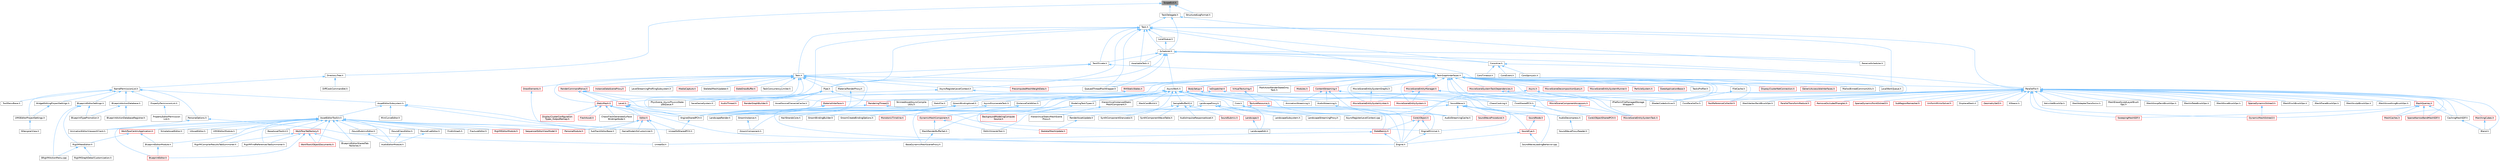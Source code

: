 digraph "ScopeExit.h"
{
 // INTERACTIVE_SVG=YES
 // LATEX_PDF_SIZE
  bgcolor="transparent";
  edge [fontname=Helvetica,fontsize=10,labelfontname=Helvetica,labelfontsize=10];
  node [fontname=Helvetica,fontsize=10,shape=box,height=0.2,width=0.4];
  Node1 [id="Node000001",label="ScopeExit.h",height=0.2,width=0.4,color="gray40", fillcolor="grey60", style="filled", fontcolor="black",tooltip=" "];
  Node1 -> Node2 [id="edge1_Node000001_Node000002",dir="back",color="steelblue1",style="solid",tooltip=" "];
  Node2 [id="Node000002",label="DirectoryTree.h",height=0.2,width=0.4,color="grey40", fillcolor="white", style="filled",URL="$de/d6a/DirectoryTree_8h.html",tooltip=" "];
  Node2 -> Node3 [id="edge2_Node000002_Node000003",dir="back",color="steelblue1",style="solid",tooltip=" "];
  Node3 [id="Node000003",label="DiffCookCommandlet.h",height=0.2,width=0.4,color="grey40", fillcolor="white", style="filled",URL="$d9/d77/DiffCookCommandlet_8h.html",tooltip=" "];
  Node2 -> Node4 [id="edge3_Node000002_Node000004",dir="back",color="steelblue1",style="solid",tooltip=" "];
  Node4 [id="Node000004",label="NamePermissionList.h",height=0.2,width=0.4,color="grey40", fillcolor="white", style="filled",URL="$da/de8/NamePermissionList_8h.html",tooltip=" "];
  Node4 -> Node5 [id="edge4_Node000004_Node000005",dir="back",color="steelblue1",style="solid",tooltip=" "];
  Node5 [id="Node000005",label="AssetEditorSubsystem.h",height=0.2,width=0.4,color="grey40", fillcolor="white", style="filled",URL="$d3/daa/AssetEditorSubsystem_8h.html",tooltip=" "];
  Node5 -> Node6 [id="edge5_Node000005_Node000006",dir="back",color="steelblue1",style="solid",tooltip=" "];
  Node6 [id="Node000006",label="AssetEditorToolkit.h",height=0.2,width=0.4,color="grey40", fillcolor="white", style="filled",URL="$d9/d8b/AssetEditorToolkit_8h.html",tooltip=" "];
  Node6 -> Node7 [id="edge6_Node000006_Node000007",dir="back",color="steelblue1",style="solid",tooltip=" "];
  Node7 [id="Node000007",label="AnimationEditorViewportClient.h",height=0.2,width=0.4,color="grey40", fillcolor="white", style="filled",URL="$d1/d45/AnimationEditorViewportClient_8h.html",tooltip=" "];
  Node6 -> Node8 [id="edge7_Node000006_Node000008",dir="back",color="steelblue1",style="solid",tooltip=" "];
  Node8 [id="Node000008",label="AudioEditorModule.h",height=0.2,width=0.4,color="grey40", fillcolor="white", style="filled",URL="$d4/d28/AudioEditorModule_8h.html",tooltip=" "];
  Node6 -> Node9 [id="edge8_Node000006_Node000009",dir="back",color="steelblue1",style="solid",tooltip=" "];
  Node9 [id="Node000009",label="BaseAssetToolkit.h",height=0.2,width=0.4,color="grey40", fillcolor="white", style="filled",URL="$d4/d85/BaseAssetToolkit_8h.html",tooltip=" "];
  Node6 -> Node10 [id="edge9_Node000006_Node000010",dir="back",color="steelblue1",style="solid",tooltip=" "];
  Node10 [id="Node000010",label="BlueprintEditor.h",height=0.2,width=0.4,color="red", fillcolor="#FFF0F0", style="filled",URL="$df/d7d/BlueprintEditor_8h.html",tooltip=" "];
  Node6 -> Node23 [id="edge10_Node000006_Node000023",dir="back",color="steelblue1",style="solid",tooltip=" "];
  Node23 [id="Node000023",label="BlueprintEditorModule.h",height=0.2,width=0.4,color="grey40", fillcolor="white", style="filled",URL="$df/d39/BlueprintEditorModule_8h.html",tooltip=" "];
  Node23 -> Node10 [id="edge11_Node000023_Node000010",dir="back",color="steelblue1",style="solid",tooltip=" "];
  Node6 -> Node24 [id="edge12_Node000006_Node000024",dir="back",color="steelblue1",style="solid",tooltip=" "];
  Node24 [id="Node000024",label="BlueprintEditorSharedTab\lFactories.h",height=0.2,width=0.4,color="grey40", fillcolor="white", style="filled",URL="$d3/d15/BlueprintEditorSharedTabFactories_8h.html",tooltip=" "];
  Node6 -> Node25 [id="edge13_Node000006_Node000025",dir="back",color="steelblue1",style="solid",tooltip=" "];
  Node25 [id="Node000025",label="FindInGraph.h",height=0.2,width=0.4,color="grey40", fillcolor="white", style="filled",URL="$de/d36/FindInGraph_8h.html",tooltip=" "];
  Node6 -> Node26 [id="edge14_Node000006_Node000026",dir="back",color="steelblue1",style="solid",tooltip=" "];
  Node26 [id="Node000026",label="FractureEditor.h",height=0.2,width=0.4,color="grey40", fillcolor="white", style="filled",URL="$db/df2/FractureEditor_8h.html",tooltip=" "];
  Node6 -> Node27 [id="edge15_Node000006_Node000027",dir="back",color="steelblue1",style="solid",tooltip=" "];
  Node27 [id="Node000027",label="ISoundClassEditor.h",height=0.2,width=0.4,color="grey40", fillcolor="white", style="filled",URL="$de/db1/ISoundClassEditor_8h.html",tooltip=" "];
  Node27 -> Node8 [id="edge16_Node000027_Node000008",dir="back",color="steelblue1",style="solid",tooltip=" "];
  Node6 -> Node28 [id="edge17_Node000006_Node000028",dir="back",color="steelblue1",style="solid",tooltip=" "];
  Node28 [id="Node000028",label="ISoundCueEditor.h",height=0.2,width=0.4,color="grey40", fillcolor="white", style="filled",URL="$d6/d6a/ISoundCueEditor_8h.html",tooltip=" "];
  Node28 -> Node8 [id="edge18_Node000028_Node000008",dir="back",color="steelblue1",style="solid",tooltip=" "];
  Node6 -> Node29 [id="edge19_Node000006_Node000029",dir="back",color="steelblue1",style="solid",tooltip=" "];
  Node29 [id="Node000029",label="ISoundSubmixEditor.h",height=0.2,width=0.4,color="grey40", fillcolor="white", style="filled",URL="$dd/dca/ISoundSubmixEditor_8h.html",tooltip=" "];
  Node29 -> Node8 [id="edge20_Node000029_Node000008",dir="back",color="steelblue1",style="solid",tooltip=" "];
  Node6 -> Node30 [id="edge21_Node000006_Node000030",dir="back",color="steelblue1",style="solid",tooltip=" "];
  Node30 [id="Node000030",label="PersonaModule.h",height=0.2,width=0.4,color="red", fillcolor="#FFF0F0", style="filled",URL="$de/d74/PersonaModule_8h.html",tooltip=" "];
  Node6 -> Node32 [id="edge22_Node000006_Node000032",dir="back",color="steelblue1",style="solid",tooltip=" "];
  Node32 [id="Node000032",label="RigVMCompilerResultsTabSummoner.h",height=0.2,width=0.4,color="grey40", fillcolor="white", style="filled",URL="$dd/d05/RigVMCompilerResultsTabSummoner_8h.html",tooltip=" "];
  Node6 -> Node33 [id="edge23_Node000006_Node000033",dir="back",color="steelblue1",style="solid",tooltip=" "];
  Node33 [id="Node000033",label="RigVMEditorModule.h",height=0.2,width=0.4,color="red", fillcolor="#FFF0F0", style="filled",URL="$df/d47/RigVMEditorModule_8h.html",tooltip=" "];
  Node6 -> Node39 [id="edge24_Node000006_Node000039",dir="back",color="steelblue1",style="solid",tooltip=" "];
  Node39 [id="Node000039",label="RigVMFindReferencesTabSummoner.h",height=0.2,width=0.4,color="grey40", fillcolor="white", style="filled",URL="$d5/d7d/RigVMFindReferencesTabSummoner_8h.html",tooltip=" "];
  Node6 -> Node40 [id="edge25_Node000006_Node000040",dir="back",color="steelblue1",style="solid",tooltip=" "];
  Node40 [id="Node000040",label="SequencerEditorViewModel.h",height=0.2,width=0.4,color="red", fillcolor="#FFF0F0", style="filled",URL="$da/d57/SequencerEditorViewModel_8h.html",tooltip=" "];
  Node6 -> Node50 [id="edge26_Node000006_Node000050",dir="back",color="steelblue1",style="solid",tooltip=" "];
  Node50 [id="Node000050",label="SimpleAssetEditor.h",height=0.2,width=0.4,color="grey40", fillcolor="white", style="filled",URL="$da/d6e/SimpleAssetEditor_8h.html",tooltip=" "];
  Node6 -> Node51 [id="edge27_Node000006_Node000051",dir="back",color="steelblue1",style="solid",tooltip=" "];
  Node51 [id="Node000051",label="UAssetEditor.h",height=0.2,width=0.4,color="grey40", fillcolor="white", style="filled",URL="$da/dda/UAssetEditor_8h.html",tooltip=" "];
  Node6 -> Node52 [id="edge28_Node000006_Node000052",dir="back",color="steelblue1",style="solid",tooltip=" "];
  Node52 [id="Node000052",label="UMGEditorModule.h",height=0.2,width=0.4,color="grey40", fillcolor="white", style="filled",URL="$db/d6a/UMGEditorModule_8h.html",tooltip=" "];
  Node6 -> Node53 [id="edge29_Node000006_Node000053",dir="back",color="steelblue1",style="solid",tooltip=" "];
  Node53 [id="Node000053",label="UnrealEdSharedPCH.h",height=0.2,width=0.4,color="grey40", fillcolor="white", style="filled",URL="$d1/de6/UnrealEdSharedPCH_8h.html",tooltip=" "];
  Node6 -> Node54 [id="edge30_Node000006_Node000054",dir="back",color="steelblue1",style="solid",tooltip=" "];
  Node54 [id="Node000054",label="WorkflowCentricApplication.h",height=0.2,width=0.4,color="red", fillcolor="#FFF0F0", style="filled",URL="$dc/dc7/WorkflowCentricApplication_8h.html",tooltip=" "];
  Node54 -> Node23 [id="edge31_Node000054_Node000023",dir="back",color="steelblue1",style="solid",tooltip=" "];
  Node54 -> Node35 [id="edge32_Node000054_Node000035",dir="back",color="steelblue1",style="solid",tooltip=" "];
  Node35 [id="Node000035",label="RigVMNewEditor.h",height=0.2,width=0.4,color="grey40", fillcolor="white", style="filled",URL="$df/dd1/RigVMNewEditor_8h.html",tooltip=" "];
  Node35 -> Node36 [id="edge33_Node000035_Node000036",dir="back",color="steelblue1",style="solid",tooltip=" "];
  Node36 [id="Node000036",label="RigVMGraphDetailCustomization.h",height=0.2,width=0.4,color="grey40", fillcolor="white", style="filled",URL="$da/d8c/RigVMGraphDetailCustomization_8h.html",tooltip=" "];
  Node35 -> Node37 [id="edge34_Node000035_Node000037",dir="back",color="steelblue1",style="solid",tooltip=" "];
  Node37 [id="Node000037",label="SRigVMActionMenu.cpp",height=0.2,width=0.4,color="grey40", fillcolor="white", style="filled",URL="$dc/d4c/SRigVMActionMenu_8cpp.html",tooltip=" "];
  Node6 -> Node57 [id="edge35_Node000006_Node000057",dir="back",color="steelblue1",style="solid",tooltip=" "];
  Node57 [id="Node000057",label="WorkflowTabFactory.h",height=0.2,width=0.4,color="red", fillcolor="#FFF0F0", style="filled",URL="$d9/dfb/WorkflowTabFactory_8h.html",tooltip=" "];
  Node57 -> Node10 [id="edge36_Node000057_Node000010",dir="back",color="steelblue1",style="solid",tooltip=" "];
  Node57 -> Node24 [id="edge37_Node000057_Node000024",dir="back",color="steelblue1",style="solid",tooltip=" "];
  Node57 -> Node32 [id="edge38_Node000057_Node000032",dir="back",color="steelblue1",style="solid",tooltip=" "];
  Node57 -> Node39 [id="edge39_Node000057_Node000039",dir="back",color="steelblue1",style="solid",tooltip=" "];
  Node57 -> Node64 [id="edge40_Node000057_Node000064",dir="back",color="steelblue1",style="solid",tooltip=" "];
  Node64 [id="Node000064",label="WorkflowUObjectDocuments.h",height=0.2,width=0.4,color="red", fillcolor="#FFF0F0", style="filled",URL="$d1/db5/WorkflowUObjectDocuments_8h.html",tooltip=" "];
  Node6 -> Node64 [id="edge41_Node000006_Node000064",dir="back",color="steelblue1",style="solid",tooltip=" "];
  Node5 -> Node66 [id="edge42_Node000005_Node000066",dir="back",color="steelblue1",style="solid",tooltip=" "];
  Node66 [id="Node000066",label="GameModeInfoCustomizer.h",height=0.2,width=0.4,color="grey40", fillcolor="white", style="filled",URL="$d5/df3/GameModeInfoCustomizer_8h.html",tooltip=" "];
  Node5 -> Node67 [id="edge43_Node000005_Node000067",dir="back",color="steelblue1",style="solid",tooltip=" "];
  Node67 [id="Node000067",label="MiniCurveEditor.h",height=0.2,width=0.4,color="grey40", fillcolor="white", style="filled",URL="$d7/dad/MiniCurveEditor_8h.html",tooltip=" "];
  Node5 -> Node68 [id="edge44_Node000005_Node000068",dir="back",color="steelblue1",style="solid",tooltip=" "];
  Node68 [id="Node000068",label="SubTrackEditorBase.h",height=0.2,width=0.4,color="grey40", fillcolor="white", style="filled",URL="$db/d33/SubTrackEditorBase_8h.html",tooltip=" "];
  Node4 -> Node69 [id="edge45_Node000004_Node000069",dir="back",color="steelblue1",style="solid",tooltip=" "];
  Node69 [id="Node000069",label="BlueprintActionDatabase.h",height=0.2,width=0.4,color="grey40", fillcolor="white", style="filled",URL="$d4/dae/BlueprintActionDatabase_8h.html",tooltip=" "];
  Node69 -> Node70 [id="edge46_Node000069_Node000070",dir="back",color="steelblue1",style="solid",tooltip=" "];
  Node70 [id="Node000070",label="BlueprintActionDatabaseRegistrar.h",height=0.2,width=0.4,color="grey40", fillcolor="white", style="filled",URL="$d5/d5d/BlueprintActionDatabaseRegistrar_8h.html",tooltip=" "];
  Node69 -> Node71 [id="edge47_Node000069_Node000071",dir="back",color="steelblue1",style="solid",tooltip=" "];
  Node71 [id="Node000071",label="BlueprintTypePromotion.h",height=0.2,width=0.4,color="grey40", fillcolor="white", style="filled",URL="$d2/d23/BlueprintTypePromotion_8h.html",tooltip=" "];
  Node4 -> Node72 [id="edge48_Node000004_Node000072",dir="back",color="steelblue1",style="solid",tooltip=" "];
  Node72 [id="Node000072",label="BlueprintEditorSettings.h",height=0.2,width=0.4,color="grey40", fillcolor="white", style="filled",URL="$d4/dbc/BlueprintEditorSettings_8h.html",tooltip=" "];
  Node72 -> Node71 [id="edge49_Node000072_Node000071",dir="back",color="steelblue1",style="solid",tooltip=" "];
  Node72 -> Node35 [id="edge50_Node000072_Node000035",dir="back",color="steelblue1",style="solid",tooltip=" "];
  Node72 -> Node37 [id="edge51_Node000072_Node000037",dir="back",color="steelblue1",style="solid",tooltip=" "];
  Node4 -> Node73 [id="edge52_Node000004_Node000073",dir="back",color="steelblue1",style="solid",tooltip=" "];
  Node73 [id="Node000073",label="PersonaOptions.h",height=0.2,width=0.4,color="grey40", fillcolor="white", style="filled",URL="$dd/d43/PersonaOptions_8h.html",tooltip=" "];
  Node73 -> Node7 [id="edge53_Node000073_Node000007",dir="back",color="steelblue1",style="solid",tooltip=" "];
  Node73 -> Node74 [id="edge54_Node000073_Node000074",dir="back",color="steelblue1",style="solid",tooltip=" "];
  Node74 [id="Node000074",label="UnrealEd.h",height=0.2,width=0.4,color="grey40", fillcolor="white", style="filled",URL="$d2/d5f/UnrealEd_8h.html",tooltip=" "];
  Node4 -> Node75 [id="edge55_Node000004_Node000075",dir="back",color="steelblue1",style="solid",tooltip=" "];
  Node75 [id="Node000075",label="PropertyPermissionList.h",height=0.2,width=0.4,color="grey40", fillcolor="white", style="filled",URL="$d8/d27/PropertyPermissionList_8h.html",tooltip=" "];
  Node75 -> Node76 [id="edge56_Node000075_Node000076",dir="back",color="steelblue1",style="solid",tooltip=" "];
  Node76 [id="Node000076",label="PropertyEditorPermission\lList.h",height=0.2,width=0.4,color="grey40", fillcolor="white", style="filled",URL="$d5/d40/PropertyEditorPermissionList_8h.html",tooltip=" "];
  Node4 -> Node77 [id="edge57_Node000004_Node000077",dir="back",color="steelblue1",style="solid",tooltip=" "];
  Node77 [id="Node000077",label="ToolMenuBase.h",height=0.2,width=0.4,color="grey40", fillcolor="white", style="filled",URL="$d8/df2/ToolMenuBase_8h.html",tooltip=" "];
  Node4 -> Node78 [id="edge58_Node000004_Node000078",dir="back",color="steelblue1",style="solid",tooltip=" "];
  Node78 [id="Node000078",label="UMGEditorProjectSettings.h",height=0.2,width=0.4,color="grey40", fillcolor="white", style="filled",URL="$d8/de0/UMGEditorProjectSettings_8h.html",tooltip=" "];
  Node78 -> Node21 [id="edge59_Node000078_Node000021",dir="back",color="steelblue1",style="solid",tooltip=" "];
  Node21 [id="Node000021",label="SDesignerView.h",height=0.2,width=0.4,color="grey40", fillcolor="white", style="filled",URL="$d2/d14/SDesignerView_8h.html",tooltip=" "];
  Node4 -> Node79 [id="edge60_Node000004_Node000079",dir="back",color="steelblue1",style="solid",tooltip=" "];
  Node79 [id="Node000079",label="WidgetEditingProjectSettings.h",height=0.2,width=0.4,color="grey40", fillcolor="white", style="filled",URL="$d1/dd5/WidgetEditingProjectSettings_8h.html",tooltip=" "];
  Node79 -> Node78 [id="edge61_Node000079_Node000078",dir="back",color="steelblue1",style="solid",tooltip=" "];
  Node1 -> Node80 [id="edge62_Node000001_Node000080",dir="back",color="steelblue1",style="solid",tooltip=" "];
  Node80 [id="Node000080",label="StructuredLogFormat.h",height=0.2,width=0.4,color="grey40", fillcolor="white", style="filled",URL="$d6/d3c/StructuredLogFormat_8h.html",tooltip=" "];
  Node1 -> Node81 [id="edge63_Node000001_Node000081",dir="back",color="steelblue1",style="solid",tooltip=" "];
  Node81 [id="Node000081",label="TaskDelegate.h",height=0.2,width=0.4,color="grey40", fillcolor="white", style="filled",URL="$de/db1/TaskDelegate_8h.html",tooltip=" "];
  Node81 -> Node82 [id="edge64_Node000081_Node000082",dir="back",color="steelblue1",style="solid",tooltip=" "];
  Node82 [id="Node000082",label="ReserveScheduler.h",height=0.2,width=0.4,color="grey40", fillcolor="white", style="filled",URL="$d3/dac/ReserveScheduler_8h.html",tooltip=" "];
  Node81 -> Node83 [id="edge65_Node000081_Node000083",dir="back",color="steelblue1",style="solid",tooltip=" "];
  Node83 [id="Node000083",label="Scheduler.h",height=0.2,width=0.4,color="grey40", fillcolor="white", style="filled",URL="$d7/d7f/Scheduler_8h.html",tooltip=" "];
  Node83 -> Node84 [id="edge66_Node000083_Node000084",dir="back",color="steelblue1",style="solid",tooltip=" "];
  Node84 [id="Node000084",label="AsyncWork.h",height=0.2,width=0.4,color="grey40", fillcolor="white", style="filled",URL="$da/d9a/AsyncWork_8h.html",tooltip=" "];
  Node84 -> Node85 [id="edge67_Node000084_Node000085",dir="back",color="steelblue1",style="solid",tooltip=" "];
  Node85 [id="Node000085",label="AnimationStreaming.h",height=0.2,width=0.4,color="grey40", fillcolor="white", style="filled",URL="$d5/d44/AnimationStreaming_8h.html",tooltip=" "];
  Node84 -> Node86 [id="edge68_Node000084_Node000086",dir="back",color="steelblue1",style="solid",tooltip=" "];
  Node86 [id="Node000086",label="AsyncEnumerateTask.h",height=0.2,width=0.4,color="grey40", fillcolor="white", style="filled",URL="$d5/d71/AsyncEnumerateTask_8h.html",tooltip=" "];
  Node86 -> Node87 [id="edge69_Node000086_Node000087",dir="back",color="steelblue1",style="solid",tooltip=" "];
  Node87 [id="Node000087",label="MonotonicTimeline.h",height=0.2,width=0.4,color="red", fillcolor="#FFF0F0", style="filled",URL="$d9/dfd/MonotonicTimeline_8h.html",tooltip=" "];
  Node84 -> Node89 [id="edge70_Node000084_Node000089",dir="back",color="steelblue1",style="solid",tooltip=" "];
  Node89 [id="Node000089",label="AudioDecompress.h",height=0.2,width=0.4,color="grey40", fillcolor="white", style="filled",URL="$d9/dfd/AudioDecompress_8h.html",tooltip=" "];
  Node89 -> Node90 [id="edge71_Node000089_Node000090",dir="back",color="steelblue1",style="solid",tooltip=" "];
  Node90 [id="Node000090",label="SoundWaveProxyReader.h",height=0.2,width=0.4,color="grey40", fillcolor="white", style="filled",URL="$d1/d23/SoundWaveProxyReader_8h.html",tooltip=" "];
  Node84 -> Node91 [id="edge72_Node000084_Node000091",dir="back",color="steelblue1",style="solid",tooltip=" "];
  Node91 [id="Node000091",label="AudioStreaming.h",height=0.2,width=0.4,color="grey40", fillcolor="white", style="filled",URL="$db/d37/AudioStreaming_8h.html",tooltip=" "];
  Node91 -> Node92 [id="edge73_Node000091_Node000092",dir="back",color="steelblue1",style="solid",tooltip=" "];
  Node92 [id="Node000092",label="AudioStreamingCache.h",height=0.2,width=0.4,color="grey40", fillcolor="white", style="filled",URL="$d2/dc1/AudioStreamingCache_8h.html",tooltip=" "];
  Node84 -> Node92 [id="edge74_Node000084_Node000092",dir="back",color="steelblue1",style="solid",tooltip=" "];
  Node84 -> Node93 [id="edge75_Node000084_Node000093",dir="back",color="steelblue1",style="solid",tooltip=" "];
  Node93 [id="Node000093",label="Core.h",height=0.2,width=0.4,color="grey40", fillcolor="white", style="filled",URL="$d6/dd7/Core_8h.html",tooltip=" "];
  Node93 -> Node94 [id="edge76_Node000093_Node000094",dir="back",color="steelblue1",style="solid",tooltip=" "];
  Node94 [id="Node000094",label="CoreUObject.h",height=0.2,width=0.4,color="red", fillcolor="#FFF0F0", style="filled",URL="$d0/ded/CoreUObject_8h.html",tooltip=" "];
  Node94 -> Node95 [id="edge77_Node000094_Node000095",dir="back",color="steelblue1",style="solid",tooltip=" "];
  Node95 [id="Node000095",label="Engine.h",height=0.2,width=0.4,color="grey40", fillcolor="white", style="filled",URL="$d1/d34/Public_2Engine_8h.html",tooltip=" "];
  Node94 -> Node96 [id="edge78_Node000094_Node000096",dir="back",color="steelblue1",style="solid",tooltip=" "];
  Node96 [id="Node000096",label="EngineMinimal.h",height=0.2,width=0.4,color="grey40", fillcolor="white", style="filled",URL="$d0/d2c/EngineMinimal_8h.html",tooltip=" "];
  Node96 -> Node95 [id="edge79_Node000096_Node000095",dir="back",color="steelblue1",style="solid",tooltip=" "];
  Node94 -> Node97 [id="edge80_Node000094_Node000097",dir="back",color="steelblue1",style="solid",tooltip=" "];
  Node97 [id="Node000097",label="SlateBasics.h",height=0.2,width=0.4,color="red", fillcolor="#FFF0F0", style="filled",URL="$da/d2f/SlateBasics_8h.html",tooltip=" "];
  Node97 -> Node95 [id="edge81_Node000097_Node000095",dir="back",color="steelblue1",style="solid",tooltip=" "];
  Node97 -> Node74 [id="edge82_Node000097_Node000074",dir="back",color="steelblue1",style="solid",tooltip=" "];
  Node93 -> Node95 [id="edge83_Node000093_Node000095",dir="back",color="steelblue1",style="solid",tooltip=" "];
  Node93 -> Node97 [id="edge84_Node000093_Node000097",dir="back",color="steelblue1",style="solid",tooltip=" "];
  Node84 -> Node101 [id="edge85_Node000084_Node000101",dir="back",color="steelblue1",style="solid",tooltip=" "];
  Node101 [id="Node000101",label="CoreSharedPCH.h",height=0.2,width=0.4,color="grey40", fillcolor="white", style="filled",URL="$d8/de5/CoreSharedPCH_8h.html",tooltip=" "];
  Node101 -> Node102 [id="edge86_Node000101_Node000102",dir="back",color="steelblue1",style="solid",tooltip=" "];
  Node102 [id="Node000102",label="CoreUObjectSharedPCH.h",height=0.2,width=0.4,color="red", fillcolor="#FFF0F0", style="filled",URL="$de/d2f/CoreUObjectSharedPCH_8h.html",tooltip=" "];
  Node84 -> Node105 [id="edge87_Node000084_Node000105",dir="back",color="steelblue1",style="solid",tooltip=" "];
  Node105 [id="Node000105",label="DistanceFieldAtlas.h",height=0.2,width=0.4,color="grey40", fillcolor="white", style="filled",URL="$df/def/DistanceFieldAtlas_8h.html",tooltip=" "];
  Node105 -> Node106 [id="edge88_Node000105_Node000106",dir="back",color="steelblue1",style="solid",tooltip=" "];
  Node106 [id="Node000106",label="BaseDynamicMeshSceneProxy.h",height=0.2,width=0.4,color="grey40", fillcolor="white", style="filled",URL="$d2/dee/BaseDynamicMeshSceneProxy_8h.html",tooltip=" "];
  Node105 -> Node107 [id="edge89_Node000105_Node000107",dir="back",color="steelblue1",style="solid",tooltip=" "];
  Node107 [id="Node000107",label="DynamicMeshComponent.h",height=0.2,width=0.4,color="red", fillcolor="#FFF0F0", style="filled",URL="$d8/d66/DynamicMeshComponent_8h.html",tooltip=" "];
  Node107 -> Node117 [id="edge90_Node000107_Node000117",dir="back",color="steelblue1",style="solid",tooltip=" "];
  Node117 [id="Node000117",label="EditUVIslandsTool.h",height=0.2,width=0.4,color="grey40", fillcolor="white", style="filled",URL="$d0/de4/EditUVIslandsTool_8h.html",tooltip=" "];
  Node107 -> Node119 [id="edge91_Node000107_Node000119",dir="back",color="steelblue1",style="solid",tooltip=" "];
  Node119 [id="Node000119",label="MeshRenderBufferSet.h",height=0.2,width=0.4,color="grey40", fillcolor="white", style="filled",URL="$de/dc2/MeshRenderBufferSet_8h.html",tooltip=" "];
  Node119 -> Node106 [id="edge92_Node000119_Node000106",dir="back",color="steelblue1",style="solid",tooltip=" "];
  Node84 -> Node179 [id="edge93_Node000084_Node000179",dir="back",color="steelblue1",style="solid",tooltip=" "];
  Node179 [id="Node000179",label="GroomBindingAsset.h",height=0.2,width=0.4,color="grey40", fillcolor="white", style="filled",URL="$de/d26/GroomBindingAsset_8h.html",tooltip=" "];
  Node179 -> Node180 [id="edge94_Node000179_Node000180",dir="back",color="steelblue1",style="solid",tooltip=" "];
  Node180 [id="Node000180",label="GroomBindingBuilder.h",height=0.2,width=0.4,color="grey40", fillcolor="white", style="filled",URL="$d2/d2f/GroomBindingBuilder_8h.html",tooltip=" "];
  Node179 -> Node181 [id="edge95_Node000179_Node000181",dir="back",color="steelblue1",style="solid",tooltip=" "];
  Node181 [id="Node000181",label="GroomComponent.h",height=0.2,width=0.4,color="grey40", fillcolor="white", style="filled",URL="$de/d2e/GroomComponent_8h.html",tooltip=" "];
  Node179 -> Node182 [id="edge96_Node000179_Node000182",dir="back",color="steelblue1",style="solid",tooltip=" "];
  Node182 [id="Node000182",label="GroomCreateBindingOptions.h",height=0.2,width=0.4,color="grey40", fillcolor="white", style="filled",URL="$d5/dba/GroomCreateBindingOptions_8h.html",tooltip=" "];
  Node179 -> Node183 [id="edge97_Node000179_Node000183",dir="back",color="steelblue1",style="solid",tooltip=" "];
  Node183 [id="Node000183",label="GroomInstance.h",height=0.2,width=0.4,color="grey40", fillcolor="white", style="filled",URL="$dd/d47/GroomInstance_8h.html",tooltip=" "];
  Node183 -> Node181 [id="edge98_Node000183_Node000181",dir="back",color="steelblue1",style="solid",tooltip=" "];
  Node179 -> Node184 [id="edge99_Node000179_Node000184",dir="back",color="steelblue1",style="solid",tooltip=" "];
  Node184 [id="Node000184",label="HairStrandsCore.h",height=0.2,width=0.4,color="grey40", fillcolor="white", style="filled",URL="$d7/def/HairStrandsCore_8h.html",tooltip=" "];
  Node84 -> Node185 [id="edge100_Node000084_Node000185",dir="back",color="steelblue1",style="solid",tooltip=" "];
  Node185 [id="Node000185",label="HierarchicalInstancedStatic\lMeshComponent.h",height=0.2,width=0.4,color="grey40", fillcolor="white", style="filled",URL="$d3/ddb/HierarchicalInstancedStaticMeshComponent_8h.html",tooltip=" "];
  Node185 -> Node186 [id="edge101_Node000185_Node000186",dir="back",color="steelblue1",style="solid",tooltip=" "];
  Node186 [id="Node000186",label="HierarchicalStaticMeshScene\lProxy.h",height=0.2,width=0.4,color="grey40", fillcolor="white", style="filled",URL="$d3/d4d/HierarchicalStaticMeshSceneProxy_8h.html",tooltip=" "];
  Node84 -> Node187 [id="edge102_Node000084_Node000187",dir="back",color="steelblue1",style="solid",tooltip=" "];
  Node187 [id="Node000187",label="LandscapeProxy.h",height=0.2,width=0.4,color="grey40", fillcolor="white", style="filled",URL="$db/dae/LandscapeProxy_8h.html",tooltip=" "];
  Node187 -> Node188 [id="edge103_Node000187_Node000188",dir="back",color="steelblue1",style="solid",tooltip=" "];
  Node188 [id="Node000188",label="Landscape.h",height=0.2,width=0.4,color="red", fillcolor="#FFF0F0", style="filled",URL="$d5/dd6/Landscape_8h.html",tooltip=" "];
  Node188 -> Node189 [id="edge104_Node000188_Node000189",dir="back",color="steelblue1",style="solid",tooltip=" "];
  Node189 [id="Node000189",label="LandscapeEdit.h",height=0.2,width=0.4,color="grey40", fillcolor="white", style="filled",URL="$df/d61/LandscapeEdit_8h.html",tooltip=" "];
  Node187 -> Node189 [id="edge105_Node000187_Node000189",dir="back",color="steelblue1",style="solid",tooltip=" "];
  Node187 -> Node194 [id="edge106_Node000187_Node000194",dir="back",color="steelblue1",style="solid",tooltip=" "];
  Node194 [id="Node000194",label="LandscapeRender.h",height=0.2,width=0.4,color="grey40", fillcolor="white", style="filled",URL="$df/d67/LandscapeRender_8h.html",tooltip=" "];
  Node187 -> Node195 [id="edge107_Node000187_Node000195",dir="back",color="steelblue1",style="solid",tooltip=" "];
  Node195 [id="Node000195",label="LandscapeStreamingProxy.h",height=0.2,width=0.4,color="grey40", fillcolor="white", style="filled",URL="$de/d5a/LandscapeStreamingProxy_8h.html",tooltip=" "];
  Node187 -> Node196 [id="edge108_Node000187_Node000196",dir="back",color="steelblue1",style="solid",tooltip=" "];
  Node196 [id="Node000196",label="LandscapeSubsystem.h",height=0.2,width=0.4,color="grey40", fillcolor="white", style="filled",URL="$d7/ddd/LandscapeSubsystem_8h.html",tooltip=" "];
  Node84 -> Node197 [id="edge109_Node000084_Node000197",dir="back",color="steelblue1",style="solid",tooltip=" "];
  Node197 [id="Node000197",label="MeshCardBuild.h",height=0.2,width=0.4,color="grey40", fillcolor="white", style="filled",URL="$d8/df6/MeshCardBuild_8h.html",tooltip=" "];
  Node84 -> Node198 [id="edge110_Node000084_Node000198",dir="back",color="steelblue1",style="solid",tooltip=" "];
  Node198 [id="Node000198",label="ModelingTaskTypes.h",height=0.2,width=0.4,color="grey40", fillcolor="white", style="filled",URL="$d0/dd2/ModelingTaskTypes_8h.html",tooltip=" "];
  Node198 -> Node199 [id="edge111_Node000198_Node000199",dir="back",color="steelblue1",style="solid",tooltip=" "];
  Node199 [id="Node000199",label="BackgroundModelingCompute\lSource.h",height=0.2,width=0.4,color="red", fillcolor="#FFF0F0", style="filled",URL="$d4/da3/BackgroundModelingComputeSource_8h.html",tooltip=" "];
  Node198 -> Node117 [id="edge112_Node000198_Node000117",dir="back",color="steelblue1",style="solid",tooltip=" "];
  Node84 -> Node200 [id="edge113_Node000084_Node000200",dir="back",color="steelblue1",style="solid",tooltip=" "];
  Node200 [id="Node000200",label="RenderAssetUpdate.h",height=0.2,width=0.4,color="grey40", fillcolor="white", style="filled",URL="$df/da4/RenderAssetUpdate_8h.html",tooltip=" "];
  Node200 -> Node201 [id="edge114_Node000200_Node000201",dir="back",color="steelblue1",style="solid",tooltip=" "];
  Node201 [id="Node000201",label="SkeletalMeshUpdate.h",height=0.2,width=0.4,color="red", fillcolor="#FFF0F0", style="filled",URL="$df/d79/SkeletalMeshUpdate_8h.html",tooltip=" "];
  Node84 -> Node203 [id="edge115_Node000084_Node000203",dir="back",color="steelblue1",style="solid",tooltip=" "];
  Node203 [id="Node000203",label="SampleBufferIO.h",height=0.2,width=0.4,color="grey40", fillcolor="white", style="filled",URL="$df/d39/SampleBufferIO_8h.html",tooltip=" "];
  Node203 -> Node204 [id="edge116_Node000203_Node000204",dir="back",color="steelblue1",style="solid",tooltip=" "];
  Node204 [id="Node000204",label="AudioImpulseResponseAsset.h",height=0.2,width=0.4,color="grey40", fillcolor="white", style="filled",URL="$d5/d37/AudioImpulseResponseAsset_8h.html",tooltip=" "];
  Node203 -> Node205 [id="edge117_Node000203_Node000205",dir="back",color="steelblue1",style="solid",tooltip=" "];
  Node205 [id="Node000205",label="SoundSubmix.h",height=0.2,width=0.4,color="red", fillcolor="#FFF0F0", style="filled",URL="$d9/db4/SoundSubmix_8h.html",tooltip=" "];
  Node203 -> Node215 [id="edge118_Node000203_Node000215",dir="back",color="steelblue1",style="solid",tooltip=" "];
  Node215 [id="Node000215",label="SynthComponentGranulator.h",height=0.2,width=0.4,color="grey40", fillcolor="white", style="filled",URL="$d0/d29/SynthComponentGranulator_8h.html",tooltip=" "];
  Node203 -> Node216 [id="edge119_Node000203_Node000216",dir="back",color="steelblue1",style="solid",tooltip=" "];
  Node216 [id="Node000216",label="SynthComponentWaveTable.h",height=0.2,width=0.4,color="grey40", fillcolor="white", style="filled",URL="$d5/d08/SynthComponentWaveTable_8h.html",tooltip=" "];
  Node84 -> Node217 [id="edge120_Node000084_Node000217",dir="back",color="steelblue1",style="solid",tooltip=" "];
  Node217 [id="Node000217",label="SkinnedAssetAsyncCompile\lUtils.h",height=0.2,width=0.4,color="grey40", fillcolor="white", style="filled",URL="$d0/dc7/SkinnedAssetAsyncCompileUtils_8h.html",tooltip=" "];
  Node84 -> Node218 [id="edge121_Node000084_Node000218",dir="back",color="steelblue1",style="solid",tooltip=" "];
  Node218 [id="Node000218",label="SoundWave.h",height=0.2,width=0.4,color="grey40", fillcolor="white", style="filled",URL="$d3/d6d/SoundWave_8h.html",tooltip=" "];
  Node218 -> Node89 [id="edge122_Node000218_Node000089",dir="back",color="steelblue1",style="solid",tooltip=" "];
  Node218 -> Node92 [id="edge123_Node000218_Node000092",dir="back",color="steelblue1",style="solid",tooltip=" "];
  Node218 -> Node96 [id="edge124_Node000218_Node000096",dir="back",color="steelblue1",style="solid",tooltip=" "];
  Node218 -> Node104 [id="edge125_Node000218_Node000104",dir="back",color="steelblue1",style="solid",tooltip=" "];
  Node104 [id="Node000104",label="EngineSharedPCH.h",height=0.2,width=0.4,color="grey40", fillcolor="white", style="filled",URL="$dc/dbb/EngineSharedPCH_8h.html",tooltip=" "];
  Node104 -> Node53 [id="edge126_Node000104_Node000053",dir="back",color="steelblue1",style="solid",tooltip=" "];
  Node218 -> Node219 [id="edge127_Node000218_Node000219",dir="back",color="steelblue1",style="solid",tooltip=" "];
  Node219 [id="Node000219",label="SoundCue.h",height=0.2,width=0.4,color="red", fillcolor="#FFF0F0", style="filled",URL="$d8/d0b/SoundCue_8h.html",tooltip=" "];
  Node219 -> Node95 [id="edge128_Node000219_Node000095",dir="back",color="steelblue1",style="solid",tooltip=" "];
  Node219 -> Node221 [id="edge129_Node000219_Node000221",dir="back",color="steelblue1",style="solid",tooltip=" "];
  Node221 [id="Node000221",label="SoundWaveLoadingBehavior.cpp",height=0.2,width=0.4,color="grey40", fillcolor="white", style="filled",URL="$d7/d95/SoundWaveLoadingBehavior_8cpp.html",tooltip=" "];
  Node218 -> Node222 [id="edge130_Node000218_Node000222",dir="back",color="steelblue1",style="solid",tooltip=" "];
  Node222 [id="Node000222",label="SoundNode.h",height=0.2,width=0.4,color="red", fillcolor="#FFF0F0", style="filled",URL="$da/d8b/SoundNode_8h.html",tooltip=" "];
  Node222 -> Node219 [id="edge131_Node000222_Node000219",dir="back",color="steelblue1",style="solid",tooltip=" "];
  Node218 -> Node221 [id="edge132_Node000218_Node000221",dir="back",color="steelblue1",style="solid",tooltip=" "];
  Node218 -> Node246 [id="edge133_Node000218_Node000246",dir="back",color="steelblue1",style="solid",tooltip=" "];
  Node246 [id="Node000246",label="SoundWaveProcedural.h",height=0.2,width=0.4,color="red", fillcolor="#FFF0F0", style="filled",URL="$d8/d4f/SoundWaveProcedural_8h.html",tooltip=" "];
  Node84 -> Node252 [id="edge134_Node000084_Node000252",dir="back",color="steelblue1",style="solid",tooltip=" "];
  Node252 [id="Node000252",label="StaticMesh.h",height=0.2,width=0.4,color="red", fillcolor="#FFF0F0", style="filled",URL="$dc/d8f/StaticMesh_8h.html",tooltip=" "];
  Node252 -> Node253 [id="edge135_Node000252_Node000253",dir="back",color="steelblue1",style="solid",tooltip=" "];
  Node253 [id="Node000253",label="ChaosFleshGenerateSurface\lBindingsNode.h",height=0.2,width=0.4,color="grey40", fillcolor="white", style="filled",URL="$db/dca/ChaosFleshGenerateSurfaceBindingsNode_8h.html",tooltip=" "];
  Node252 -> Node254 [id="edge136_Node000252_Node000254",dir="back",color="steelblue1",style="solid",tooltip=" "];
  Node254 [id="Node000254",label="DisplayClusterConfiguration\lTypes_OutputRemap.h",height=0.2,width=0.4,color="red", fillcolor="#FFF0F0", style="filled",URL="$d9/d4f/DisplayClusterConfigurationTypes__OutputRemap_8h.html",tooltip=" "];
  Node252 -> Node265 [id="edge137_Node000252_Node000265",dir="back",color="steelblue1",style="solid",tooltip=" "];
  Node265 [id="Node000265",label="Editor.h",height=0.2,width=0.4,color="red", fillcolor="#FFF0F0", style="filled",URL="$de/d6e/Editor_8h.html",tooltip=" "];
  Node265 -> Node66 [id="edge138_Node000265_Node000066",dir="back",color="steelblue1",style="solid",tooltip=" "];
  Node265 -> Node30 [id="edge139_Node000265_Node000030",dir="back",color="steelblue1",style="solid",tooltip=" "];
  Node265 -> Node68 [id="edge140_Node000265_Node000068",dir="back",color="steelblue1",style="solid",tooltip=" "];
  Node265 -> Node74 [id="edge141_Node000265_Node000074",dir="back",color="steelblue1",style="solid",tooltip=" "];
  Node265 -> Node53 [id="edge142_Node000265_Node000053",dir="back",color="steelblue1",style="solid",tooltip=" "];
  Node252 -> Node96 [id="edge143_Node000252_Node000096",dir="back",color="steelblue1",style="solid",tooltip=" "];
  Node252 -> Node104 [id="edge144_Node000252_Node000104",dir="back",color="steelblue1",style="solid",tooltip=" "];
  Node252 -> Node433 [id="edge145_Node000252_Node000433",dir="back",color="steelblue1",style="solid",tooltip=" "];
  Node433 [id="Node000433",label="FleshAsset.h",height=0.2,width=0.4,color="red", fillcolor="#FFF0F0", style="filled",URL="$d7/d5c/FleshAsset_8h.html",tooltip=" "];
  Node84 -> Node453 [id="edge146_Node000084_Node000453",dir="back",color="steelblue1",style="solid",tooltip=" "];
  Node453 [id="Node000453",label="StatsFile.h",height=0.2,width=0.4,color="grey40", fillcolor="white", style="filled",URL="$d7/d3b/StatsFile_8h.html",tooltip=" "];
  Node84 -> Node454 [id="edge147_Node000084_Node000454",dir="back",color="steelblue1",style="solid",tooltip=" "];
  Node454 [id="Node000454",label="TextureResource.h",height=0.2,width=0.4,color="red", fillcolor="#FFF0F0", style="filled",URL="$dd/df3/TextureResource_8h.html",tooltip=" "];
  Node454 -> Node95 [id="edge148_Node000454_Node000095",dir="back",color="steelblue1",style="solid",tooltip=" "];
  Node454 -> Node96 [id="edge149_Node000454_Node000096",dir="back",color="steelblue1",style="solid",tooltip=" "];
  Node454 -> Node104 [id="edge150_Node000454_Node000104",dir="back",color="steelblue1",style="solid",tooltip=" "];
  Node83 -> Node465 [id="edge151_Node000083_Node000465",dir="back",color="steelblue1",style="solid",tooltip=" "];
  Node465 [id="Node000465",label="AwaitableTask.h",height=0.2,width=0.4,color="grey40", fillcolor="white", style="filled",URL="$d0/de4/AwaitableTask_8h.html",tooltip=" "];
  Node83 -> Node466 [id="edge152_Node000083_Node000466",dir="back",color="steelblue1",style="solid",tooltip=" "];
  Node466 [id="Node000466",label="Coroutine.h",height=0.2,width=0.4,color="grey40", fillcolor="white", style="filled",URL="$d9/dfc/Coroutine_8h.html",tooltip=" "];
  Node466 -> Node467 [id="edge153_Node000466_Node000467",dir="back",color="steelblue1",style="solid",tooltip=" "];
  Node467 [id="Node000467",label="CoroEvent.h",height=0.2,width=0.4,color="grey40", fillcolor="white", style="filled",URL="$d3/d4f/CoroEvent_8h.html",tooltip=" "];
  Node466 -> Node468 [id="edge154_Node000466_Node000468",dir="back",color="steelblue1",style="solid",tooltip=" "];
  Node468 [id="Node000468",label="CoroParallelFor.h",height=0.2,width=0.4,color="grey40", fillcolor="white", style="filled",URL="$d2/d05/CoroParallelFor_8h.html",tooltip=" "];
  Node466 -> Node469 [id="edge155_Node000466_Node000469",dir="back",color="steelblue1",style="solid",tooltip=" "];
  Node469 [id="Node000469",label="CoroSpinLock.h",height=0.2,width=0.4,color="grey40", fillcolor="white", style="filled",URL="$dc/db7/CoroSpinLock_8h.html",tooltip=" "];
  Node466 -> Node470 [id="edge156_Node000466_Node000470",dir="back",color="steelblue1",style="solid",tooltip=" "];
  Node470 [id="Node000470",label="CoroTimeout.h",height=0.2,width=0.4,color="grey40", fillcolor="white", style="filled",URL="$d5/d68/CoroTimeout_8h.html",tooltip=" "];
  Node83 -> Node471 [id="edge157_Node000083_Node000471",dir="back",color="steelblue1",style="solid",tooltip=" "];
  Node471 [id="Node000471",label="LocalWorkQueue.h",height=0.2,width=0.4,color="grey40", fillcolor="white", style="filled",URL="$d7/d67/LocalWorkQueue_8h.html",tooltip=" "];
  Node83 -> Node472 [id="edge158_Node000083_Node000472",dir="back",color="steelblue1",style="solid",tooltip=" "];
  Node472 [id="Node000472",label="ParallelFor.h",height=0.2,width=0.4,color="grey40", fillcolor="white", style="filled",URL="$d2/da1/ParallelFor_8h.html",tooltip=" "];
  Node472 -> Node473 [id="edge159_Node000472_Node000473",dir="back",color="steelblue1",style="solid",tooltip=" "];
  Node473 [id="Node000473",label="AsyncRegisterLevelContext.cpp",height=0.2,width=0.4,color="grey40", fillcolor="white", style="filled",URL="$da/df8/AsyncRegisterLevelContext_8cpp.html",tooltip=" "];
  Node472 -> Node474 [id="edge160_Node000472_Node000474",dir="back",color="steelblue1",style="solid",tooltip=" "];
  Node474 [id="Node000474",label="Blend.h",height=0.2,width=0.4,color="grey40", fillcolor="white", style="filled",URL="$d4/d80/Blend_8h.html",tooltip=" "];
  Node472 -> Node475 [id="edge161_Node000472_Node000475",dir="back",color="steelblue1",style="solid",tooltip=" "];
  Node475 [id="Node000475",label="CachingMeshSDF.h",height=0.2,width=0.4,color="grey40", fillcolor="white", style="filled",URL="$d3/de9/CachingMeshSDF_8h.html",tooltip=" "];
  Node475 -> Node474 [id="edge162_Node000475_Node000474",dir="back",color="steelblue1",style="solid",tooltip=" "];
  Node472 -> Node101 [id="edge163_Node000472_Node000101",dir="back",color="steelblue1",style="solid",tooltip=" "];
  Node472 -> Node468 [id="edge164_Node000472_Node000468",dir="back",color="steelblue1",style="solid",tooltip=" "];
  Node472 -> Node476 [id="edge165_Node000472_Node000476",dir="back",color="steelblue1",style="solid",tooltip=" "];
  Node476 [id="Node000476",label="DisplaceMesh.h",height=0.2,width=0.4,color="grey40", fillcolor="white", style="filled",URL="$da/df2/DisplaceMesh_8h.html",tooltip=" "];
  Node472 -> Node477 [id="edge166_Node000472_Node000477",dir="back",color="steelblue1",style="solid",tooltip=" "];
  Node477 [id="Node000477",label="DynamicMeshOctree3.h",height=0.2,width=0.4,color="red", fillcolor="#FFF0F0", style="filled",URL="$d8/d9f/DynamicMeshOctree3_8h.html",tooltip=" "];
  Node472 -> Node481 [id="edge167_Node000472_Node000481",dir="back",color="steelblue1",style="solid",tooltip=" "];
  Node481 [id="Node000481",label="FastReferenceCollector.h",height=0.2,width=0.4,color="red", fillcolor="#FFF0F0", style="filled",URL="$dd/d44/FastReferenceCollector_8h.html",tooltip=" "];
  Node472 -> Node484 [id="edge168_Node000472_Node000484",dir="back",color="steelblue1",style="solid",tooltip=" "];
  Node484 [id="Node000484",label="GeometrySet3.h",height=0.2,width=0.4,color="red", fillcolor="#FFF0F0", style="filled",URL="$d2/d39/GeometrySet3_8h.html",tooltip=" "];
  Node472 -> Node493 [id="edge169_Node000472_Node000493",dir="back",color="steelblue1",style="solid",tooltip=" "];
  Node493 [id="Node000493",label="KMeans.h",height=0.2,width=0.4,color="grey40", fillcolor="white", style="filled",URL="$df/d83/KMeans_8h.html",tooltip=" "];
  Node472 -> Node494 [id="edge170_Node000472_Node000494",dir="back",color="steelblue1",style="solid",tooltip=" "];
  Node494 [id="Node000494",label="KelvinletBrushOp.h",height=0.2,width=0.4,color="grey40", fillcolor="white", style="filled",URL="$d9/d5c/KelvinletBrushOp_8h.html",tooltip=" "];
  Node472 -> Node495 [id="edge171_Node000472_Node000495",dir="back",color="steelblue1",style="solid",tooltip=" "];
  Node495 [id="Node000495",label="MarchingCubes.h",height=0.2,width=0.4,color="red", fillcolor="#FFF0F0", style="filled",URL="$d8/d16/MarchingCubes_8h.html",tooltip=" "];
  Node495 -> Node474 [id="edge172_Node000495_Node000474",dir="back",color="steelblue1",style="solid",tooltip=" "];
  Node472 -> Node498 [id="edge173_Node000472_Node000498",dir="back",color="steelblue1",style="solid",tooltip=" "];
  Node498 [id="Node000498",label="MeshAdapterTransforms.h",height=0.2,width=0.4,color="grey40", fillcolor="white", style="filled",URL="$dd/da3/MeshAdapterTransforms_8h.html",tooltip=" "];
  Node472 -> Node499 [id="edge174_Node000472_Node000499",dir="back",color="steelblue1",style="solid",tooltip=" "];
  Node499 [id="Node000499",label="MeshCaches.h",height=0.2,width=0.4,color="red", fillcolor="#FFF0F0", style="filled",URL="$d4/d5e/MeshCaches_8h.html",tooltip=" "];
  Node472 -> Node508 [id="edge175_Node000472_Node000508",dir="back",color="steelblue1",style="solid",tooltip=" "];
  Node508 [id="Node000508",label="MeshEraseSculptLayerBrush\lOps.h",height=0.2,width=0.4,color="grey40", fillcolor="white", style="filled",URL="$d3/dab/MeshEraseSculptLayerBrushOps_8h.html",tooltip=" "];
  Node472 -> Node509 [id="edge176_Node000472_Node000509",dir="back",color="steelblue1",style="solid",tooltip=" "];
  Node509 [id="Node000509",label="MeshGroupPaintBrushOps.h",height=0.2,width=0.4,color="grey40", fillcolor="white", style="filled",URL="$d4/df8/MeshGroupPaintBrushOps_8h.html",tooltip=" "];
  Node472 -> Node510 [id="edge177_Node000472_Node000510",dir="back",color="steelblue1",style="solid",tooltip=" "];
  Node510 [id="Node000510",label="MeshInflateBrushOps.h",height=0.2,width=0.4,color="grey40", fillcolor="white", style="filled",URL="$d7/d16/MeshInflateBrushOps_8h.html",tooltip=" "];
  Node472 -> Node511 [id="edge178_Node000472_Node000511",dir="back",color="steelblue1",style="solid",tooltip=" "];
  Node511 [id="Node000511",label="MeshMoveBrushOps.h",height=0.2,width=0.4,color="grey40", fillcolor="white", style="filled",URL="$dd/dcb/MeshMoveBrushOps_8h.html",tooltip=" "];
  Node472 -> Node512 [id="edge179_Node000472_Node000512",dir="back",color="steelblue1",style="solid",tooltip=" "];
  Node512 [id="Node000512",label="MeshPinchBrushOps.h",height=0.2,width=0.4,color="grey40", fillcolor="white", style="filled",URL="$dc/dbe/MeshPinchBrushOps_8h.html",tooltip=" "];
  Node472 -> Node513 [id="edge180_Node000472_Node000513",dir="back",color="steelblue1",style="solid",tooltip=" "];
  Node513 [id="Node000513",label="MeshPlaneBrushOps.h",height=0.2,width=0.4,color="grey40", fillcolor="white", style="filled",URL="$de/d05/MeshPlaneBrushOps_8h.html",tooltip=" "];
  Node472 -> Node514 [id="edge181_Node000472_Node000514",dir="back",color="steelblue1",style="solid",tooltip=" "];
  Node514 [id="Node000514",label="MeshQueries.h",height=0.2,width=0.4,color="red", fillcolor="#FFF0F0", style="filled",URL="$d1/d76/MeshQueries_8h.html",tooltip=" "];
  Node514 -> Node475 [id="edge182_Node000514_Node000475",dir="back",color="steelblue1",style="solid",tooltip=" "];
  Node514 -> Node477 [id="edge183_Node000514_Node000477",dir="back",color="steelblue1",style="solid",tooltip=" "];
  Node514 -> Node499 [id="edge184_Node000514_Node000499",dir="back",color="steelblue1",style="solid",tooltip=" "];
  Node514 -> Node575 [id="edge185_Node000514_Node000575",dir="back",color="steelblue1",style="solid",tooltip=" "];
  Node575 [id="Node000575",label="SparseNarrowBandMeshSDF.h",height=0.2,width=0.4,color="red", fillcolor="#FFF0F0", style="filled",URL="$d2/d60/SparseNarrowBandMeshSDF_8h.html",tooltip=" "];
  Node514 -> Node576 [id="edge186_Node000514_Node000576",dir="back",color="steelblue1",style="solid",tooltip=" "];
  Node576 [id="Node000576",label="SweepingMeshSDF.h",height=0.2,width=0.4,color="red", fillcolor="#FFF0F0", style="filled",URL="$d9/d76/SweepingMeshSDF_8h.html",tooltip=" "];
  Node472 -> Node119 [id="edge187_Node000472_Node000119",dir="back",color="steelblue1",style="solid",tooltip=" "];
  Node472 -> Node577 [id="edge188_Node000472_Node000577",dir="back",color="steelblue1",style="solid",tooltip=" "];
  Node577 [id="Node000577",label="MeshSculptBrushOps.h",height=0.2,width=0.4,color="grey40", fillcolor="white", style="filled",URL="$d1/dc9/MeshSculptBrushOps_8h.html",tooltip=" "];
  Node472 -> Node578 [id="edge189_Node000472_Node000578",dir="back",color="steelblue1",style="solid",tooltip=" "];
  Node578 [id="Node000578",label="MeshSmoothingBrushOps.h",height=0.2,width=0.4,color="grey40", fillcolor="white", style="filled",URL="$dd/d1d/MeshSmoothingBrushOps_8h.html",tooltip=" "];
  Node472 -> Node579 [id="edge190_Node000472_Node000579",dir="back",color="steelblue1",style="solid",tooltip=" "];
  Node579 [id="Node000579",label="MeshVertexPaintBrushOps.h",height=0.2,width=0.4,color="grey40", fillcolor="white", style="filled",URL="$df/d5b/MeshVertexPaintBrushOps_8h.html",tooltip=" "];
  Node472 -> Node580 [id="edge191_Node000472_Node000580",dir="back",color="steelblue1",style="solid",tooltip=" "];
  Node580 [id="Node000580",label="ParallelTransformReduce.h",height=0.2,width=0.4,color="red", fillcolor="#FFF0F0", style="filled",URL="$d8/de7/ParallelTransformReduce_8h.html",tooltip=" "];
  Node472 -> Node506 [id="edge192_Node000472_Node000506",dir="back",color="steelblue1",style="solid",tooltip=" "];
  Node506 [id="Node000506",label="RemoveOccludedTriangles.h",height=0.2,width=0.4,color="red", fillcolor="#FFF0F0", style="filled",URL="$dc/d7b/RemoveOccludedTriangles_8h.html",tooltip=" "];
  Node472 -> Node581 [id="edge193_Node000472_Node000581",dir="back",color="steelblue1",style="solid",tooltip=" "];
  Node581 [id="Node000581",label="SparseDynamicOctree3.h",height=0.2,width=0.4,color="red", fillcolor="#FFF0F0", style="filled",URL="$df/d29/SparseDynamicOctree3_8h.html",tooltip=" "];
  Node581 -> Node477 [id="edge194_Node000581_Node000477",dir="back",color="steelblue1",style="solid",tooltip=" "];
  Node472 -> Node582 [id="edge195_Node000472_Node000582",dir="back",color="steelblue1",style="solid",tooltip=" "];
  Node582 [id="Node000582",label="SparseDynamicPointOctree3.h",height=0.2,width=0.4,color="red", fillcolor="#FFF0F0", style="filled",URL="$d5/dba/SparseDynamicPointOctree3_8h.html",tooltip=" "];
  Node472 -> Node575 [id="edge196_Node000472_Node000575",dir="back",color="steelblue1",style="solid",tooltip=" "];
  Node472 -> Node583 [id="edge197_Node000472_Node000583",dir="back",color="steelblue1",style="solid",tooltip=" "];
  Node583 [id="Node000583",label="SubRegionRemesher.h",height=0.2,width=0.4,color="red", fillcolor="#FFF0F0", style="filled",URL="$d9/d7c/SubRegionRemesher_8h.html",tooltip=" "];
  Node472 -> Node576 [id="edge198_Node000472_Node000576",dir="back",color="steelblue1",style="solid",tooltip=" "];
  Node472 -> Node584 [id="edge199_Node000472_Node000584",dir="back",color="steelblue1",style="solid",tooltip=" "];
  Node584 [id="Node000584",label="UniformMirrorSolver.h",height=0.2,width=0.4,color="red", fillcolor="#FFF0F0", style="filled",URL="$dd/dfd/UniformMirrorSolver_8h.html",tooltip=" "];
  Node83 -> Node589 [id="edge200_Node000083_Node000589",dir="back",color="steelblue1",style="solid",tooltip=" "];
  Node589 [id="Node000589",label="Pipe.h",height=0.2,width=0.4,color="grey40", fillcolor="white", style="filled",URL="$d4/d5f/Pipe_8h.html",tooltip=" "];
  Node589 -> Node590 [id="edge201_Node000589_Node000590",dir="back",color="steelblue1",style="solid",tooltip=" "];
  Node590 [id="Node000590",label="AssetSourceFilenameCache.h",height=0.2,width=0.4,color="grey40", fillcolor="white", style="filled",URL="$dd/d16/AssetSourceFilenameCache_8h.html",tooltip=" "];
  Node589 -> Node591 [id="edge202_Node000589_Node000591",dir="back",color="steelblue1",style="solid",tooltip=" "];
  Node591 [id="Node000591",label="AudioThread.h",height=0.2,width=0.4,color="red", fillcolor="#FFF0F0", style="filled",URL="$de/de3/AudioThread_8h.html",tooltip=" "];
  Node589 -> Node598 [id="edge203_Node000589_Node000598",dir="back",color="steelblue1",style="solid",tooltip=" "];
  Node598 [id="Node000598",label="PhysScene_AsyncPhysicsState\lJobQueue.h",height=0.2,width=0.4,color="grey40", fillcolor="white", style="filled",URL="$d9/da4/PhysScene__AsyncPhysicsStateJobQueue_8h.html",tooltip=" "];
  Node589 -> Node599 [id="edge204_Node000589_Node000599",dir="back",color="steelblue1",style="solid",tooltip=" "];
  Node599 [id="Node000599",label="RenderGraphBuilder.h",height=0.2,width=0.4,color="red", fillcolor="#FFF0F0", style="filled",URL="$d4/d7b/RenderGraphBuilder_8h.html",tooltip=" "];
  Node589 -> Node631 [id="edge205_Node000589_Node000631",dir="back",color="steelblue1",style="solid",tooltip=" "];
  Node631 [id="Node000631",label="RenderingThread.h",height=0.2,width=0.4,color="red", fillcolor="#FFF0F0", style="filled",URL="$dc/df7/RenderingThread_8h.html",tooltip=" "];
  Node631 -> Node104 [id="edge206_Node000631_Node000104",dir="back",color="steelblue1",style="solid",tooltip=" "];
  Node631 -> Node200 [id="edge207_Node000631_Node000200",dir="back",color="steelblue1",style="solid",tooltip=" "];
  Node589 -> Node1138 [id="edge208_Node000589_Node001138",dir="back",color="steelblue1",style="solid",tooltip=" "];
  Node1138 [id="Node001138",label="SaveGameSystem.h",height=0.2,width=0.4,color="grey40", fillcolor="white", style="filled",URL="$d7/d1f/SaveGameSystem_8h.html",tooltip=" "];
  Node83 -> Node1139 [id="edge209_Node000083_Node001139",dir="back",color="steelblue1",style="solid",tooltip=" "];
  Node1139 [id="Node001139",label="QueuedThreadPoolWrapper.h",height=0.2,width=0.4,color="grey40", fillcolor="white", style="filled",URL="$dc/d5f/QueuedThreadPoolWrapper_8h.html",tooltip=" "];
  Node83 -> Node82 [id="edge210_Node000083_Node000082",dir="back",color="steelblue1",style="solid",tooltip=" "];
  Node83 -> Node1140 [id="edge211_Node000083_Node001140",dir="back",color="steelblue1",style="solid",tooltip=" "];
  Node1140 [id="Node001140",label="TaskPrivate.h",height=0.2,width=0.4,color="grey40", fillcolor="white", style="filled",URL="$d0/d89/TaskPrivate_8h.html",tooltip=" "];
  Node1140 -> Node589 [id="edge212_Node001140_Node000589",dir="back",color="steelblue1",style="solid",tooltip=" "];
  Node1140 -> Node1141 [id="edge213_Node001140_Node001141",dir="back",color="steelblue1",style="solid",tooltip=" "];
  Node1141 [id="Node001141",label="Task.h",height=0.2,width=0.4,color="grey40", fillcolor="white", style="filled",URL="$db/d0e/Tasks_2Task_8h.html",tooltip=" "];
  Node1141 -> Node1142 [id="edge214_Node001141_Node001142",dir="back",color="steelblue1",style="solid",tooltip=" "];
  Node1142 [id="Node001142",label="AsyncRegisterLevelContext.h",height=0.2,width=0.4,color="grey40", fillcolor="white", style="filled",URL="$dd/d0c/AsyncRegisterLevelContext_8h.html",tooltip=" "];
  Node1142 -> Node473 [id="edge215_Node001142_Node000473",dir="back",color="steelblue1",style="solid",tooltip=" "];
  Node1142 -> Node1143 [id="edge216_Node001142_Node001143",dir="back",color="steelblue1",style="solid",tooltip=" "];
  Node1143 [id="Node001143",label="Level.h",height=0.2,width=0.4,color="red", fillcolor="#FFF0F0", style="filled",URL="$d9/da2/Level_8h.html",tooltip=" "];
  Node1143 -> Node473 [id="edge217_Node001143_Node000473",dir="back",color="steelblue1",style="solid",tooltip=" "];
  Node1143 -> Node265 [id="edge218_Node001143_Node000265",dir="back",color="steelblue1",style="solid",tooltip=" "];
  Node1143 -> Node95 [id="edge219_Node001143_Node000095",dir="back",color="steelblue1",style="solid",tooltip=" "];
  Node1143 -> Node104 [id="edge220_Node001143_Node000104",dir="back",color="steelblue1",style="solid",tooltip=" "];
  Node1141 -> Node1156 [id="edge221_Node001141_Node001156",dir="back",color="steelblue1",style="solid",tooltip=" "];
  Node1156 [id="Node001156",label="DrawElements.h",height=0.2,width=0.4,color="red", fillcolor="#FFF0F0", style="filled",URL="$d8/d4c/DrawElements_8h.html",tooltip=" "];
  Node1156 -> Node68 [id="edge222_Node001156_Node000068",dir="back",color="steelblue1",style="solid",tooltip=" "];
  Node1141 -> Node107 [id="edge223_Node001141_Node000107",dir="back",color="steelblue1",style="solid",tooltip=" "];
  Node1141 -> Node1831 [id="edge224_Node001141_Node001831",dir="back",color="steelblue1",style="solid",tooltip=" "];
  Node1831 [id="Node001831",label="InstanceDataSceneProxy.h",height=0.2,width=0.4,color="red", fillcolor="#FFF0F0", style="filled",URL="$d1/d2b/InstanceDataSceneProxy_8h.html",tooltip=" "];
  Node1141 -> Node1837 [id="edge225_Node001141_Node001837",dir="back",color="steelblue1",style="solid",tooltip=" "];
  Node1837 [id="Node001837",label="IoDispatcher.h",height=0.2,width=0.4,color="red", fillcolor="#FFF0F0", style="filled",URL="$d8/d3c/IoDispatcher_8h.html",tooltip=" "];
  Node1837 -> Node1119 [id="edge226_Node001837_Node001119",dir="back",color="steelblue1",style="solid",tooltip=" "];
  Node1119 [id="Node001119",label="ShaderCodeArchive.h",height=0.2,width=0.4,color="grey40", fillcolor="white", style="filled",URL="$d4/dfd/ShaderCodeArchive_8h.html",tooltip=" "];
  Node1837 -> Node201 [id="edge227_Node001837_Node000201",dir="back",color="steelblue1",style="solid",tooltip=" "];
  Node1141 -> Node194 [id="edge228_Node001141_Node000194",dir="back",color="steelblue1",style="solid",tooltip=" "];
  Node1141 -> Node1848 [id="edge229_Node001141_Node001848",dir="back",color="steelblue1",style="solid",tooltip=" "];
  Node1848 [id="Node001848",label="LevelStreamingProfilingSubsystem.h",height=0.2,width=0.4,color="grey40", fillcolor="white", style="filled",URL="$de/d7f/LevelStreamingProfilingSubsystem_8h.html",tooltip=" "];
  Node1141 -> Node1849 [id="edge230_Node001141_Node001849",dir="back",color="steelblue1",style="solid",tooltip=" "];
  Node1849 [id="Node001849",label="MaterialRenderProxy.h",height=0.2,width=0.4,color="grey40", fillcolor="white", style="filled",URL="$da/daa/MaterialRenderProxy_8h.html",tooltip=" "];
  Node1849 -> Node194 [id="edge231_Node001849_Node000194",dir="back",color="steelblue1",style="solid",tooltip=" "];
  Node1141 -> Node611 [id="edge232_Node001141_Node000611",dir="back",color="steelblue1",style="solid",tooltip=" "];
  Node611 [id="Node000611",label="MediaCapture.h",height=0.2,width=0.4,color="red", fillcolor="#FFF0F0", style="filled",URL="$d2/d9c/MediaCapture_8h.html",tooltip=" "];
  Node1141 -> Node598 [id="edge233_Node001141_Node000598",dir="back",color="steelblue1",style="solid",tooltip=" "];
  Node1141 -> Node589 [id="edge234_Node001141_Node000589",dir="back",color="steelblue1",style="solid",tooltip=" "];
  Node1141 -> Node1850 [id="edge235_Node001141_Node001850",dir="back",color="steelblue1",style="solid",tooltip=" "];
  Node1850 [id="Node001850",label="PrecomputedMeshWeightData.h",height=0.2,width=0.4,color="red", fillcolor="#FFF0F0", style="filled",URL="$d7/def/PrecomputedMeshWeightData_8h.html",tooltip=" "];
  Node1141 -> Node1852 [id="edge236_Node001141_Node001852",dir="back",color="steelblue1",style="solid",tooltip=" "];
  Node1852 [id="Node001852",label="RenderCommandFence.h",height=0.2,width=0.4,color="red", fillcolor="#FFF0F0", style="filled",URL="$da/dcd/RenderCommandFence_8h.html",tooltip=" "];
  Node1852 -> Node104 [id="edge237_Node001852_Node000104",dir="back",color="steelblue1",style="solid",tooltip=" "];
  Node1852 -> Node1143 [id="edge238_Node001852_Node001143",dir="back",color="steelblue1",style="solid",tooltip=" "];
  Node1852 -> Node1058 [id="edge239_Node001852_Node001058",dir="back",color="steelblue1",style="solid",tooltip=" "];
  Node1058 [id="Node001058",label="MaterialInterface.h",height=0.2,width=0.4,color="red", fillcolor="#FFF0F0", style="filled",URL="$de/daa/MaterialInterface_8h.html",tooltip=" "];
  Node1058 -> Node95 [id="edge240_Node001058_Node000095",dir="back",color="steelblue1",style="solid",tooltip=" "];
  Node1058 -> Node104 [id="edge241_Node001058_Node000104",dir="back",color="steelblue1",style="solid",tooltip=" "];
  Node1058 -> Node194 [id="edge242_Node001058_Node000194",dir="back",color="steelblue1",style="solid",tooltip=" "];
  Node1852 -> Node252 [id="edge243_Node001852_Node000252",dir="back",color="steelblue1",style="solid",tooltip=" "];
  Node1141 -> Node2937 [id="edge244_Node001141_Node002937",dir="back",color="steelblue1",style="solid",tooltip=" "];
  Node2937 [id="Node002937",label="SkeletalMeshUpdater.h",height=0.2,width=0.4,color="grey40", fillcolor="white", style="filled",URL="$d6/d74/SkeletalMeshUpdater_8h.html",tooltip=" "];
  Node1141 -> Node2938 [id="edge245_Node001141_Node002938",dir="back",color="steelblue1",style="solid",tooltip=" "];
  Node2938 [id="Node002938",label="SlateDrawBuffer.h",height=0.2,width=0.4,color="red", fillcolor="#FFF0F0", style="filled",URL="$de/d81/SlateDrawBuffer_8h.html",tooltip=" "];
  Node1141 -> Node252 [id="edge246_Node001141_Node000252",dir="back",color="steelblue1",style="solid",tooltip=" "];
  Node1141 -> Node2939 [id="edge247_Node001141_Node002939",dir="back",color="steelblue1",style="solid",tooltip=" "];
  Node2939 [id="Node002939",label="TaskConcurrencyLimiter.h",height=0.2,width=0.4,color="grey40", fillcolor="white", style="filled",URL="$d9/dda/TaskConcurrencyLimiter_8h.html",tooltip=" "];
  Node1140 -> Node2940 [id="edge248_Node001140_Node002940",dir="back",color="steelblue1",style="solid",tooltip=" "];
  Node2940 [id="Node002940",label="TaskGraphInterfaces.h",height=0.2,width=0.4,color="grey40", fillcolor="white", style="filled",URL="$d2/d4c/TaskGraphInterfaces_8h.html",tooltip=" "];
  Node2940 -> Node2941 [id="edge249_Node002940_Node002941",dir="back",color="steelblue1",style="solid",tooltip=" "];
  Node2941 [id="Node002941",label="Async.h",height=0.2,width=0.4,color="red", fillcolor="#FFF0F0", style="filled",URL="$d7/ddf/Async_8h.html",tooltip=" "];
  Node2941 -> Node94 [id="edge250_Node002941_Node000094",dir="back",color="steelblue1",style="solid",tooltip=" "];
  Node2941 -> Node468 [id="edge251_Node002941_Node000468",dir="back",color="steelblue1",style="solid",tooltip=" "];
  Node2941 -> Node2943 [id="edge252_Node002941_Node002943",dir="back",color="steelblue1",style="solid",tooltip=" "];
  Node2943 [id="Node002943",label="IPlatformFileManagedStorage\lWrapper.h",height=0.2,width=0.4,color="grey40", fillcolor="white", style="filled",URL="$db/d2e/IPlatformFileManagedStorageWrapper_8h.html",tooltip=" "];
  Node2940 -> Node1943 [id="edge253_Node002940_Node001943",dir="back",color="steelblue1",style="solid",tooltip=" "];
  Node1943 [id="Node001943",label="BodySetup.h",height=0.2,width=0.4,color="red", fillcolor="#FFF0F0", style="filled",URL="$d8/d7b/BodySetup_8h.html",tooltip=" "];
  Node1943 -> Node1944 [id="edge254_Node001943_Node001944",dir="back",color="steelblue1",style="solid",tooltip=" "];
  Node1944 [id="Node001944",label="ChaosCooking.h",height=0.2,width=0.4,color="grey40", fillcolor="white", style="filled",URL="$de/d88/ChaosCooking_8h.html",tooltip=" "];
  Node1943 -> Node107 [id="edge255_Node001943_Node000107",dir="back",color="steelblue1",style="solid",tooltip=" "];
  Node2940 -> Node1944 [id="edge256_Node002940_Node001944",dir="back",color="steelblue1",style="solid",tooltip=" "];
  Node2940 -> Node3017 [id="edge257_Node002940_Node003017",dir="back",color="steelblue1",style="solid",tooltip=" "];
  Node3017 [id="Node003017",label="ContentStreaming.h",height=0.2,width=0.4,color="red", fillcolor="#FFF0F0", style="filled",URL="$dd/d05/ContentStreaming_8h.html",tooltip=" "];
  Node3017 -> Node85 [id="edge258_Node003017_Node000085",dir="back",color="steelblue1",style="solid",tooltip=" "];
  Node3017 -> Node89 [id="edge259_Node003017_Node000089",dir="back",color="steelblue1",style="solid",tooltip=" "];
  Node3017 -> Node91 [id="edge260_Node003017_Node000091",dir="back",color="steelblue1",style="solid",tooltip=" "];
  Node3017 -> Node92 [id="edge261_Node003017_Node000092",dir="back",color="steelblue1",style="solid",tooltip=" "];
  Node3017 -> Node218 [id="edge262_Node003017_Node000218",dir="back",color="steelblue1",style="solid",tooltip=" "];
  Node2940 -> Node101 [id="edge263_Node002940_Node000101",dir="back",color="steelblue1",style="solid",tooltip=" "];
  Node2940 -> Node258 [id="edge264_Node002940_Node000258",dir="back",color="steelblue1",style="solid",tooltip=" "];
  Node258 [id="Node000258",label="DisplayClusterNetConnection.h",height=0.2,width=0.4,color="red", fillcolor="#FFF0F0", style="filled",URL="$d0/df0/DisplayClusterNetConnection_8h.html",tooltip=" "];
  Node2940 -> Node481 [id="edge265_Node002940_Node000481",dir="back",color="steelblue1",style="solid",tooltip=" "];
  Node2940 -> Node3020 [id="edge266_Node002940_Node003020",dir="back",color="steelblue1",style="solid",tooltip=" "];
  Node3020 [id="Node003020",label="FileCache.h",height=0.2,width=0.4,color="grey40", fillcolor="white", style="filled",URL="$da/d07/FileCache_8h.html",tooltip=" "];
  Node3020 -> Node1119 [id="edge267_Node003020_Node001119",dir="back",color="steelblue1",style="solid",tooltip=" "];
  Node2940 -> Node3021 [id="edge268_Node002940_Node003021",dir="back",color="steelblue1",style="solid",tooltip=" "];
  Node3021 [id="Node003021",label="GenericAccessibleInterfaces.h",height=0.2,width=0.4,color="red", fillcolor="#FFF0F0", style="filled",URL="$d9/dbb/GenericAccessibleInterfaces_8h.html",tooltip=" "];
  Node2940 -> Node2943 [id="edge269_Node002940_Node002943",dir="back",color="steelblue1",style="solid",tooltip=" "];
  Node2940 -> Node1837 [id="edge270_Node002940_Node001837",dir="back",color="steelblue1",style="solid",tooltip=" "];
  Node2940 -> Node471 [id="edge271_Node002940_Node000471",dir="back",color="steelblue1",style="solid",tooltip=" "];
  Node2940 -> Node3027 [id="edge272_Node002940_Node003027",dir="back",color="steelblue1",style="solid",tooltip=" "];
  Node3027 [id="Node003027",label="MallocBinnedCommonUtils.h",height=0.2,width=0.4,color="grey40", fillcolor="white", style="filled",URL="$dc/ded/MallocBinnedCommonUtils_8h.html",tooltip=" "];
  Node2940 -> Node3028 [id="edge273_Node002940_Node003028",dir="back",color="steelblue1",style="solid",tooltip=" "];
  Node3028 [id="Node003028",label="MarkActorRenderStateDirty\lTask.h",height=0.2,width=0.4,color="grey40", fillcolor="white", style="filled",URL="$d0/d61/MarkActorRenderStateDirtyTask_8h.html",tooltip=" "];
  Node2940 -> Node1058 [id="edge274_Node002940_Node001058",dir="back",color="steelblue1",style="solid",tooltip=" "];
  Node2940 -> Node3029 [id="edge275_Node002940_Node003029",dir="back",color="steelblue1",style="solid",tooltip=" "];
  Node3029 [id="Node003029",label="Modules.h",height=0.2,width=0.4,color="red", fillcolor="#FFF0F0", style="filled",URL="$dd/dc2/Modules_8h.html",tooltip=" "];
  Node2940 -> Node3031 [id="edge276_Node002940_Node003031",dir="back",color="steelblue1",style="solid",tooltip=" "];
  Node3031 [id="Node003031",label="MovieSceneComponentAccessors.h",height=0.2,width=0.4,color="red", fillcolor="#FFF0F0", style="filled",URL="$db/d67/MovieSceneComponentAccessors_8h.html",tooltip=" "];
  Node3031 -> Node3033 [id="edge277_Node003031_Node003033",dir="back",color="steelblue1",style="solid",tooltip=" "];
  Node3033 [id="Node003033",label="MovieSceneEntitySystemTask.h",height=0.2,width=0.4,color="red", fillcolor="#FFF0F0", style="filled",URL="$d5/dcb/MovieSceneEntitySystemTask_8h.html",tooltip=" "];
  Node2940 -> Node3054 [id="edge278_Node002940_Node003054",dir="back",color="steelblue1",style="solid",tooltip=" "];
  Node3054 [id="Node003054",label="MovieSceneDecompositionQuery.h",height=0.2,width=0.4,color="red", fillcolor="#FFF0F0", style="filled",URL="$dd/d7c/MovieSceneDecompositionQuery_8h.html",tooltip=" "];
  Node2940 -> Node3058 [id="edge279_Node002940_Node003058",dir="back",color="steelblue1",style="solid",tooltip=" "];
  Node3058 [id="Node003058",label="MovieSceneEntityManager.h",height=0.2,width=0.4,color="red", fillcolor="#FFF0F0", style="filled",URL="$d5/d5b/MovieSceneEntityManager_8h.html",tooltip=" "];
  Node3058 -> Node3031 [id="edge280_Node003058_Node003031",dir="back",color="steelblue1",style="solid",tooltip=" "];
  Node3058 -> Node3127 [id="edge281_Node003058_Node003127",dir="back",color="steelblue1",style="solid",tooltip=" "];
  Node3127 [id="Node003127",label="MovieSceneEntitySystem.h",height=0.2,width=0.4,color="red", fillcolor="#FFF0F0", style="filled",URL="$dd/d4b/MovieSceneEntitySystem_8h.html",tooltip=" "];
  Node3058 -> Node2759 [id="edge282_Node003058_Node002759",dir="back",color="steelblue1",style="solid",tooltip=" "];
  Node2759 [id="Node002759",label="MovieSceneEntitySystemLinker.h",height=0.2,width=0.4,color="red", fillcolor="#FFF0F0", style="filled",URL="$d9/d16/MovieSceneEntitySystemLinker_8h.html",tooltip=" "];
  Node3058 -> Node3033 [id="edge283_Node003058_Node003033",dir="back",color="steelblue1",style="solid",tooltip=" "];
  Node2940 -> Node3127 [id="edge284_Node002940_Node003127",dir="back",color="steelblue1",style="solid",tooltip=" "];
  Node2940 -> Node3149 [id="edge285_Node002940_Node003149",dir="back",color="steelblue1",style="solid",tooltip=" "];
  Node3149 [id="Node003149",label="MovieSceneEntitySystemGraphs.h",height=0.2,width=0.4,color="grey40", fillcolor="white", style="filled",URL="$dd/ded/MovieSceneEntitySystemGraphs_8h.html",tooltip=" "];
  Node3149 -> Node2759 [id="edge286_Node003149_Node002759",dir="back",color="steelblue1",style="solid",tooltip=" "];
  Node2940 -> Node2759 [id="edge287_Node002940_Node002759",dir="back",color="steelblue1",style="solid",tooltip=" "];
  Node2940 -> Node3087 [id="edge288_Node002940_Node003087",dir="back",color="steelblue1",style="solid",tooltip=" "];
  Node3087 [id="Node003087",label="MovieSceneEntitySystemRunner.h",height=0.2,width=0.4,color="red", fillcolor="#FFF0F0", style="filled",URL="$d3/db8/MovieSceneEntitySystemRunner_8h.html",tooltip=" "];
  Node2940 -> Node3033 [id="edge289_Node002940_Node003033",dir="back",color="steelblue1",style="solid",tooltip=" "];
  Node2940 -> Node3150 [id="edge290_Node002940_Node003150",dir="back",color="steelblue1",style="solid",tooltip=" "];
  Node3150 [id="Node003150",label="MovieSceneSystemTaskDependencies.h",height=0.2,width=0.4,color="red", fillcolor="#FFF0F0", style="filled",URL="$d5/d2b/MovieSceneSystemTaskDependencies_8h.html",tooltip=" "];
  Node3150 -> Node3031 [id="edge291_Node003150_Node003031",dir="back",color="steelblue1",style="solid",tooltip=" "];
  Node3150 -> Node3033 [id="edge292_Node003150_Node003033",dir="back",color="steelblue1",style="solid",tooltip=" "];
  Node2940 -> Node472 [id="edge293_Node002940_Node000472",dir="back",color="steelblue1",style="solid",tooltip=" "];
  Node2940 -> Node1118 [id="edge294_Node002940_Node001118",dir="back",color="steelblue1",style="solid",tooltip=" "];
  Node1118 [id="Node001118",label="ParticleSystem.h",height=0.2,width=0.4,color="red", fillcolor="#FFF0F0", style="filled",URL="$d7/d33/ParticleSystem_8h.html",tooltip=" "];
  Node2940 -> Node1850 [id="edge295_Node002940_Node001850",dir="back",color="steelblue1",style="solid",tooltip=" "];
  Node2940 -> Node1139 [id="edge296_Node002940_Node001139",dir="back",color="steelblue1",style="solid",tooltip=" "];
  Node2940 -> Node3151 [id="edge297_Node002940_Node003151",dir="back",color="steelblue1",style="solid",tooltip=" "];
  Node3151 [id="Node003151",label="RHIStaticStates.h",height=0.2,width=0.4,color="red", fillcolor="#FFF0F0", style="filled",URL="$d3/d2b/RHIStaticStates_8h.html",tooltip=" "];
  Node3151 -> Node104 [id="edge298_Node003151_Node000104",dir="back",color="steelblue1",style="solid",tooltip=" "];
  Node2940 -> Node631 [id="edge299_Node002940_Node000631",dir="back",color="steelblue1",style="solid",tooltip=" "];
  Node2940 -> Node1119 [id="edge300_Node002940_Node001119",dir="back",color="steelblue1",style="solid",tooltip=" "];
  Node2940 -> Node1537 [id="edge301_Node002940_Node001537",dir="back",color="steelblue1",style="solid",tooltip=" "];
  Node1537 [id="Node001537",label="SlateApplicationBase.h",height=0.2,width=0.4,color="red", fillcolor="#FFF0F0", style="filled",URL="$d2/dfe/SlateApplicationBase_8h.html",tooltip=" "];
  Node2940 -> Node3152 [id="edge302_Node002940_Node003152",dir="back",color="steelblue1",style="solid",tooltip=" "];
  Node3152 [id="Node003152",label="TasksProfiler.h",height=0.2,width=0.4,color="grey40", fillcolor="white", style="filled",URL="$d2/d50/TasksProfiler_8h.html",tooltip=" "];
  Node2940 -> Node3153 [id="edge303_Node002940_Node003153",dir="back",color="steelblue1",style="solid",tooltip=" "];
  Node3153 [id="Node003153",label="VirtualTexturing.h",height=0.2,width=0.4,color="red", fillcolor="#FFF0F0", style="filled",URL="$da/da6/VirtualTexturing_8h.html",tooltip=" "];
  Node3153 -> Node454 [id="edge304_Node003153_Node000454",dir="back",color="steelblue1",style="solid",tooltip=" "];
  Node81 -> Node3157 [id="edge305_Node000081_Node003157",dir="back",color="steelblue1",style="solid",tooltip=" "];
  Node3157 [id="Node003157",label="Task.h",height=0.2,width=0.4,color="grey40", fillcolor="white", style="filled",URL="$d6/d93/Async_2Fundamental_2Task_8h.html",tooltip=" "];
  Node3157 -> Node1142 [id="edge306_Node003157_Node001142",dir="back",color="steelblue1",style="solid",tooltip=" "];
  Node3157 -> Node465 [id="edge307_Node003157_Node000465",dir="back",color="steelblue1",style="solid",tooltip=" "];
  Node3157 -> Node466 [id="edge308_Node003157_Node000466",dir="back",color="steelblue1",style="solid",tooltip=" "];
  Node3157 -> Node3158 [id="edge309_Node003157_Node003158",dir="back",color="steelblue1",style="solid",tooltip=" "];
  Node3158 [id="Node003158",label="LocalQueue.h",height=0.2,width=0.4,color="grey40", fillcolor="white", style="filled",URL="$db/d02/LocalQueue_8h.html",tooltip=" "];
  Node3158 -> Node83 [id="edge310_Node003158_Node000083",dir="back",color="steelblue1",style="solid",tooltip=" "];
  Node3157 -> Node471 [id="edge311_Node003157_Node000471",dir="back",color="steelblue1",style="solid",tooltip=" "];
  Node3157 -> Node472 [id="edge312_Node003157_Node000472",dir="back",color="steelblue1",style="solid",tooltip=" "];
  Node3157 -> Node598 [id="edge313_Node003157_Node000598",dir="back",color="steelblue1",style="solid",tooltip=" "];
  Node3157 -> Node589 [id="edge314_Node003157_Node000589",dir="back",color="steelblue1",style="solid",tooltip=" "];
  Node3157 -> Node1139 [id="edge315_Node003157_Node001139",dir="back",color="steelblue1",style="solid",tooltip=" "];
  Node3157 -> Node83 [id="edge316_Node003157_Node000083",dir="back",color="steelblue1",style="solid",tooltip=" "];
  Node3157 -> Node1141 [id="edge317_Node003157_Node001141",dir="back",color="steelblue1",style="solid",tooltip=" "];
  Node3157 -> Node2940 [id="edge318_Node003157_Node002940",dir="back",color="steelblue1",style="solid",tooltip=" "];
  Node3157 -> Node1140 [id="edge319_Node003157_Node001140",dir="back",color="steelblue1",style="solid",tooltip=" "];
}
